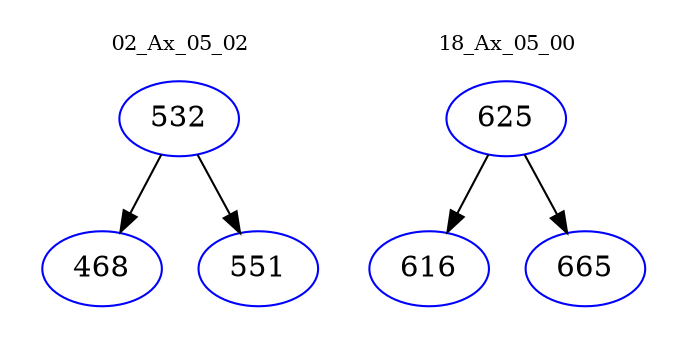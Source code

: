 digraph{
subgraph cluster_0 {
color = white
label = "02_Ax_05_02";
fontsize=10;
T0_532 [label="532", color="blue"]
T0_532 -> T0_468 [color="black"]
T0_468 [label="468", color="blue"]
T0_532 -> T0_551 [color="black"]
T0_551 [label="551", color="blue"]
}
subgraph cluster_1 {
color = white
label = "18_Ax_05_00";
fontsize=10;
T1_625 [label="625", color="blue"]
T1_625 -> T1_616 [color="black"]
T1_616 [label="616", color="blue"]
T1_625 -> T1_665 [color="black"]
T1_665 [label="665", color="blue"]
}
}
